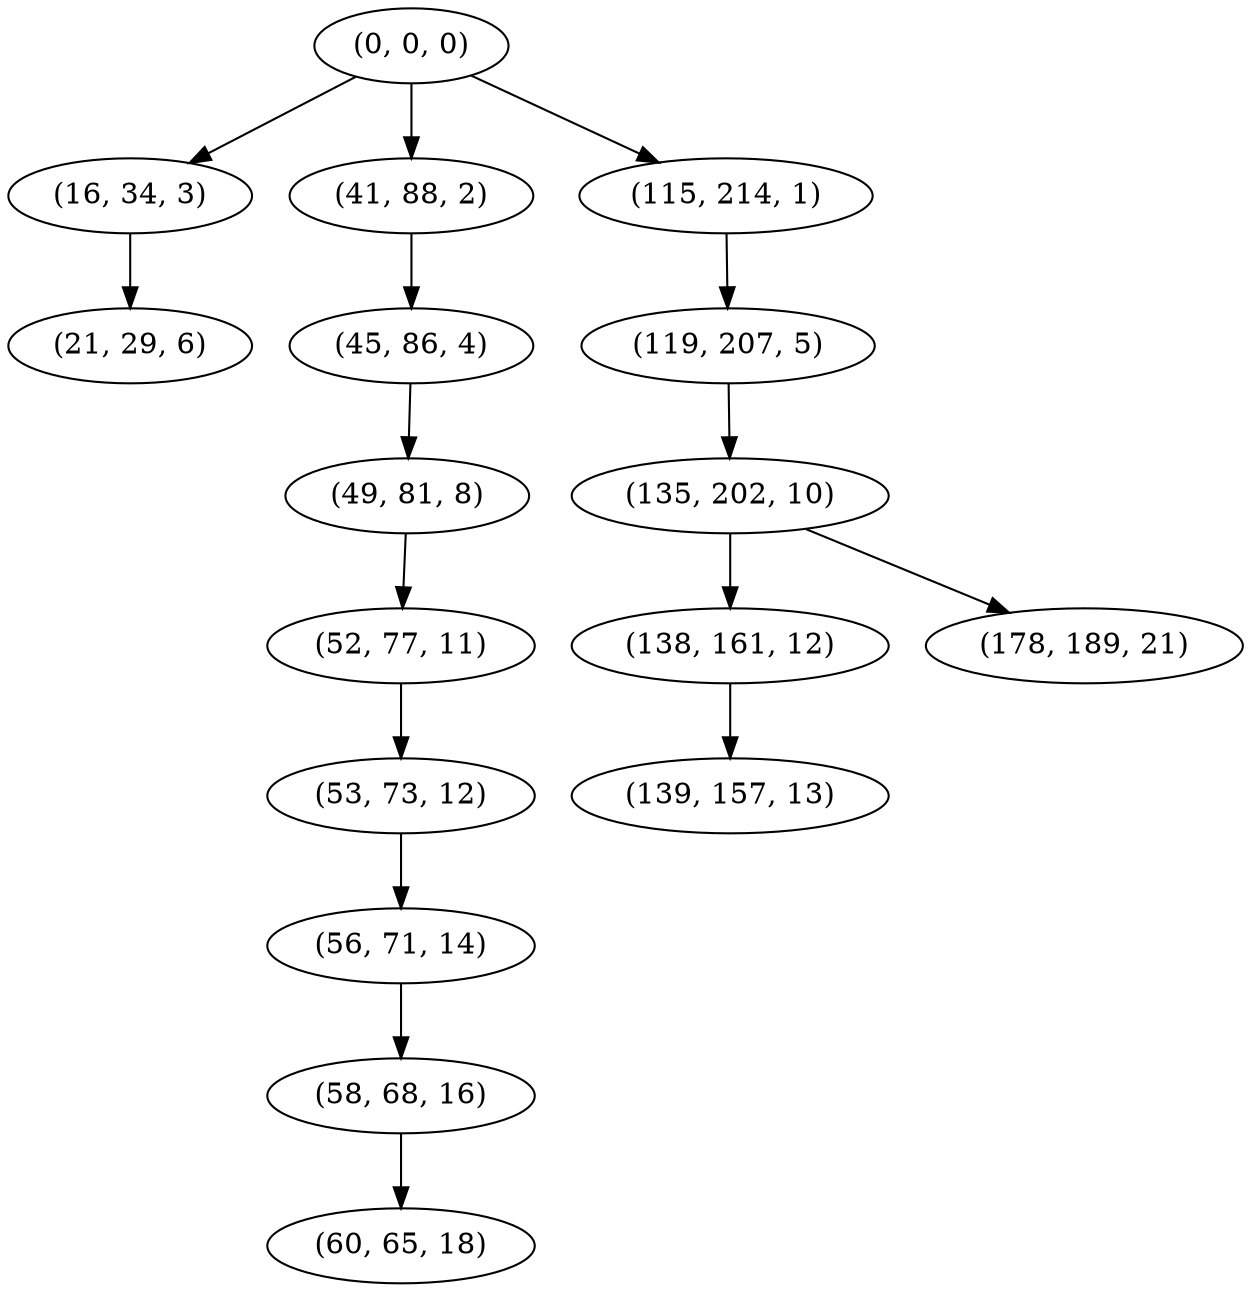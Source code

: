 digraph tree {
    "(0, 0, 0)";
    "(16, 34, 3)";
    "(21, 29, 6)";
    "(41, 88, 2)";
    "(45, 86, 4)";
    "(49, 81, 8)";
    "(52, 77, 11)";
    "(53, 73, 12)";
    "(56, 71, 14)";
    "(58, 68, 16)";
    "(60, 65, 18)";
    "(115, 214, 1)";
    "(119, 207, 5)";
    "(135, 202, 10)";
    "(138, 161, 12)";
    "(139, 157, 13)";
    "(178, 189, 21)";
    "(0, 0, 0)" -> "(16, 34, 3)";
    "(0, 0, 0)" -> "(41, 88, 2)";
    "(0, 0, 0)" -> "(115, 214, 1)";
    "(16, 34, 3)" -> "(21, 29, 6)";
    "(41, 88, 2)" -> "(45, 86, 4)";
    "(45, 86, 4)" -> "(49, 81, 8)";
    "(49, 81, 8)" -> "(52, 77, 11)";
    "(52, 77, 11)" -> "(53, 73, 12)";
    "(53, 73, 12)" -> "(56, 71, 14)";
    "(56, 71, 14)" -> "(58, 68, 16)";
    "(58, 68, 16)" -> "(60, 65, 18)";
    "(115, 214, 1)" -> "(119, 207, 5)";
    "(119, 207, 5)" -> "(135, 202, 10)";
    "(135, 202, 10)" -> "(138, 161, 12)";
    "(135, 202, 10)" -> "(178, 189, 21)";
    "(138, 161, 12)" -> "(139, 157, 13)";
}
